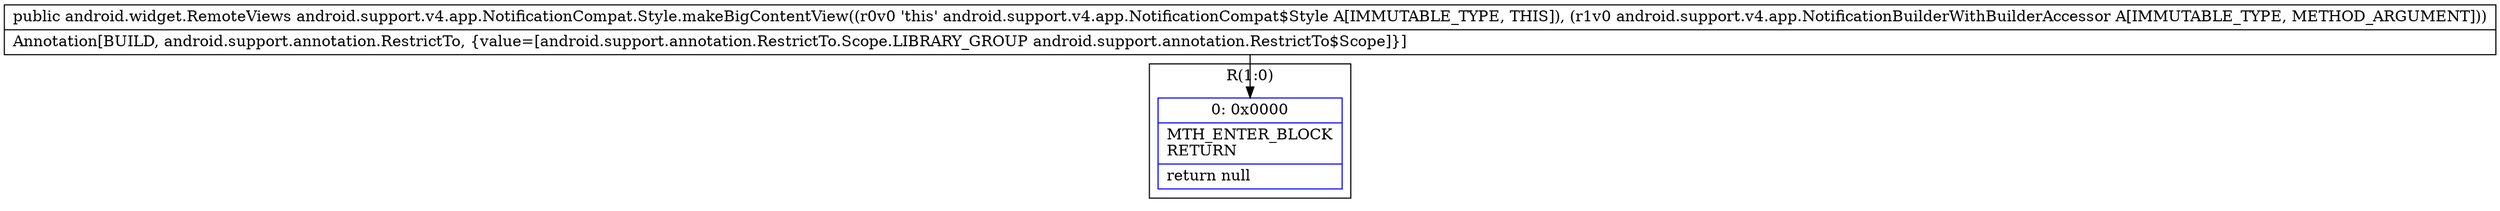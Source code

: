 digraph "CFG forandroid.support.v4.app.NotificationCompat.Style.makeBigContentView(Landroid\/support\/v4\/app\/NotificationBuilderWithBuilderAccessor;)Landroid\/widget\/RemoteViews;" {
subgraph cluster_Region_1539601148 {
label = "R(1:0)";
node [shape=record,color=blue];
Node_0 [shape=record,label="{0\:\ 0x0000|MTH_ENTER_BLOCK\lRETURN\l|return null\l}"];
}
MethodNode[shape=record,label="{public android.widget.RemoteViews android.support.v4.app.NotificationCompat.Style.makeBigContentView((r0v0 'this' android.support.v4.app.NotificationCompat$Style A[IMMUTABLE_TYPE, THIS]), (r1v0 android.support.v4.app.NotificationBuilderWithBuilderAccessor A[IMMUTABLE_TYPE, METHOD_ARGUMENT]))  | Annotation[BUILD, android.support.annotation.RestrictTo, \{value=[android.support.annotation.RestrictTo.Scope.LIBRARY_GROUP android.support.annotation.RestrictTo$Scope]\}]\l}"];
MethodNode -> Node_0;
}

